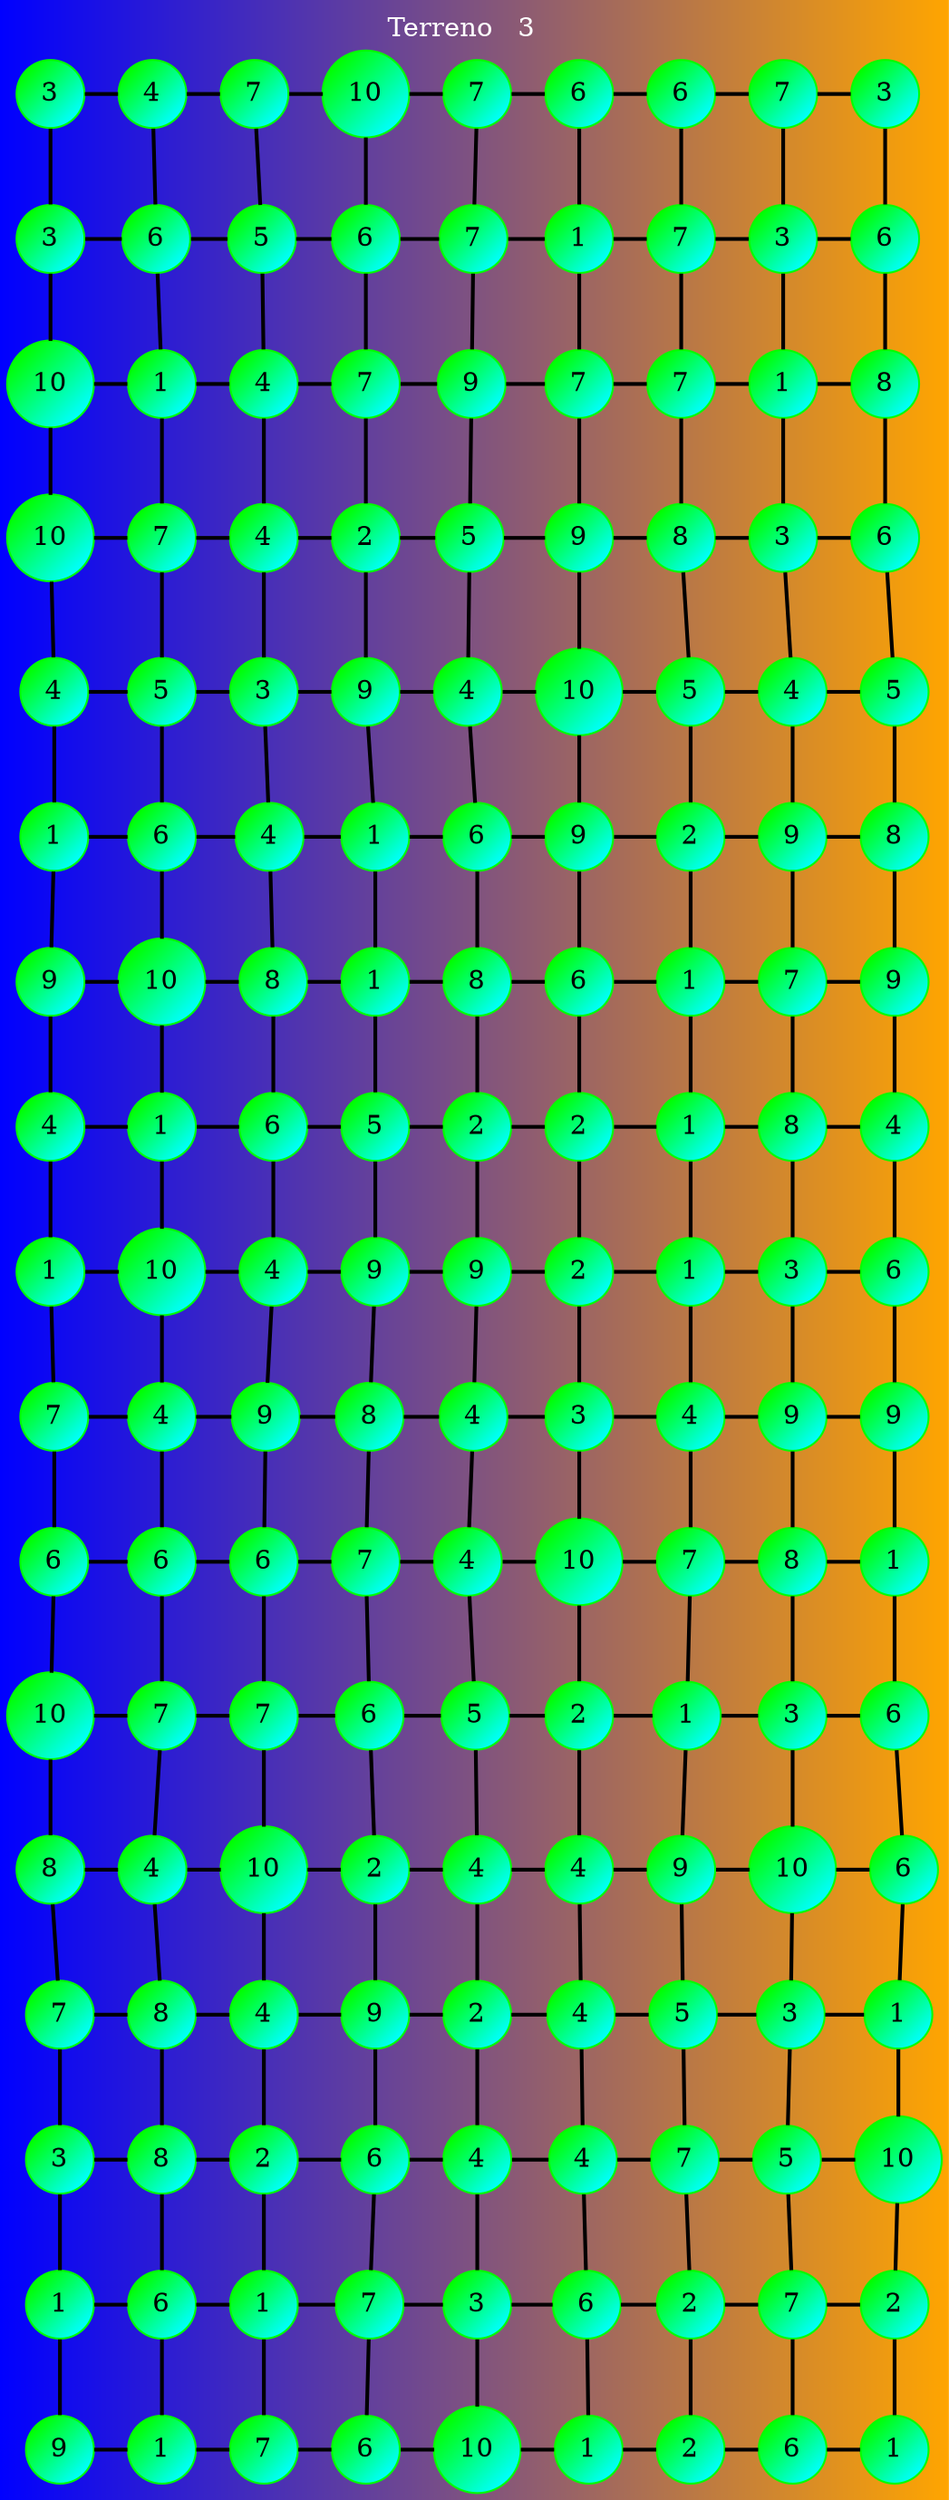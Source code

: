 
        graph grid{
	            layout=dot   
                fontcolor="white" 
                label=" Terreno   3    "    
                labelloc = "t"
                bgcolor="blue:orange"    
                edge [weight=1000 style=radial color=black ]
                node [shape=circle style="filled"  color="green:cyan" gradientangle="315"]
                
                edge [weight=1000 style=bold color=black]

                    1 [ label="3" ]; 
     2 [ label="4" ]; 
     3 [ label="7" ]; 
     4 [ label="10" ]; 
     5 [ label="7" ]; 
     6 [ label="6" ]; 
     7 [ label="6" ]; 
     8 [ label="7" ]; 
     9 [ label="3" ]; 
     10 [ label="3" ]; 
     11 [ label="6" ]; 
     12 [ label="5" ]; 
     13 [ label="6" ]; 
     14 [ label="7" ]; 
     15 [ label="1" ]; 
     16 [ label="7" ]; 
     17 [ label="3" ]; 
     18 [ label="6" ]; 
     19 [ label="10" ]; 
     20 [ label="1" ]; 
     21 [ label="4" ]; 
     22 [ label="7" ]; 
     23 [ label="9" ]; 
     24 [ label="7" ]; 
     25 [ label="7" ]; 
     26 [ label="1" ]; 
     27 [ label="8" ]; 
     28 [ label="10" ]; 
     29 [ label="7" ]; 
     30 [ label="4" ]; 
     31 [ label="2" ]; 
     32 [ label="5" ]; 
     33 [ label="9" ]; 
     34 [ label="8" ]; 
     35 [ label="3" ]; 
     36 [ label="6" ]; 
     37 [ label="4" ]; 
     38 [ label="5" ]; 
     39 [ label="3" ]; 
     40 [ label="9" ]; 
     41 [ label="4" ]; 
     42 [ label="10" ]; 
     43 [ label="5" ]; 
     44 [ label="4" ]; 
     45 [ label="5" ]; 
     46 [ label="1" ]; 
     47 [ label="6" ]; 
     48 [ label="4" ]; 
     49 [ label="1" ]; 
     50 [ label="6" ]; 
     51 [ label="9" ]; 
     52 [ label="2" ]; 
     53 [ label="9" ]; 
     54 [ label="8" ]; 
     55 [ label="9" ]; 
     56 [ label="10" ]; 
     57 [ label="8" ]; 
     58 [ label="1" ]; 
     59 [ label="8" ]; 
     60 [ label="6" ]; 
     61 [ label="1" ]; 
     62 [ label="7" ]; 
     63 [ label="9" ]; 
     64 [ label="4" ]; 
     65 [ label="1" ]; 
     66 [ label="6" ]; 
     67 [ label="5" ]; 
     68 [ label="2" ]; 
     69 [ label="2" ]; 
     70 [ label="1" ]; 
     71 [ label="8" ]; 
     72 [ label="4" ]; 
     73 [ label="1" ]; 
     74 [ label="10" ]; 
     75 [ label="4" ]; 
     76 [ label="9" ]; 
     77 [ label="9" ]; 
     78 [ label="2" ]; 
     79 [ label="1" ]; 
     80 [ label="3" ]; 
     81 [ label="6" ]; 
     82 [ label="7" ]; 
     83 [ label="4" ]; 
     84 [ label="9" ]; 
     85 [ label="8" ]; 
     86 [ label="4" ]; 
     87 [ label="3" ]; 
     88 [ label="4" ]; 
     89 [ label="9" ]; 
     90 [ label="9" ]; 
     91 [ label="6" ]; 
     92 [ label="6" ]; 
     93 [ label="6" ]; 
     94 [ label="7" ]; 
     95 [ label="4" ]; 
     96 [ label="10" ]; 
     97 [ label="7" ]; 
     98 [ label="8" ]; 
     99 [ label="1" ]; 
     100 [ label="10" ]; 
     101 [ label="7" ]; 
     102 [ label="7" ]; 
     103 [ label="6" ]; 
     104 [ label="5" ]; 
     105 [ label="2" ]; 
     106 [ label="1" ]; 
     107 [ label="3" ]; 
     108 [ label="6" ]; 
     109 [ label="8" ]; 
     110 [ label="4" ]; 
     111 [ label="10" ]; 
     112 [ label="2" ]; 
     113 [ label="4" ]; 
     114 [ label="4" ]; 
     115 [ label="9" ]; 
     116 [ label="10" ]; 
     117 [ label="6" ]; 
     118 [ label="7" ]; 
     119 [ label="8" ]; 
     120 [ label="4" ]; 
     121 [ label="9" ]; 
     122 [ label="2" ]; 
     123 [ label="4" ]; 
     124 [ label="5" ]; 
     125 [ label="3" ]; 
     126 [ label="1" ]; 
     127 [ label="3" ]; 
     128 [ label="8" ]; 
     129 [ label="2" ]; 
     130 [ label="6" ]; 
     131 [ label="4" ]; 
     132 [ label="4" ]; 
     133 [ label="7" ]; 
     134 [ label="5" ]; 
     135 [ label="10" ]; 
     136 [ label="1" ]; 
     137 [ label="6" ]; 
     138 [ label="1" ]; 
     139 [ label="7" ]; 
     140 [ label="3" ]; 
     141 [ label="6" ]; 
     142 [ label="2" ]; 
     143 [ label="7" ]; 
     144 [ label="2" ]; 
     145 [ label="9" ]; 
     146 [ label="1" ]; 
     147 [ label="7" ]; 
     148 [ label="6" ]; 
     149 [ label="10" ]; 
     150 [ label="1" ]; 
     151 [ label="2" ]; 
     152 [ label="6" ]; 
     153 [ label="1" ]; 
 rank=same { 1--2--3--4--5--6--7--8--9}
 rank=same {10--11--12--13--14--15--16--17--18}
 rank=same {19--20--21--22--23--24--25--26--27}
 rank=same {28--29--30--31--32--33--34--35--36}
 rank=same {37--38--39--40--41--42--43--44--45}
 rank=same {46--47--48--49--50--51--52--53--54}
 rank=same {55--56--57--58--59--60--61--62--63}
 rank=same {64--65--66--67--68--69--70--71--72}
 rank=same {73--74--75--76--77--78--79--80--81}
 rank=same {82--83--84--85--86--87--88--89--90}
 rank=same {91--92--93--94--95--96--97--98--99}
 rank=same {100--101--102--103--104--105--106--107--108}
 rank=same {109--110--111--112--113--114--115--116--117}
 rank=same {118--119--120--121--122--123--124--125--126}
 rank=same {127--128--129--130--131--132--133--134--135}
 rank=same {136--137--138--139--140--141--142--143--144}
 rank=same {145--146--147--148--149--150--151--152--153}
1--10--19--28--37--46--55--64--73--82--91--100--109--118--127--136--145
2--11--20--29--38--47--56--65--74--83--92--101--110--119--128--137--146
3--12--21--30--39--48--57--66--75--84--93--102--111--120--129--138--147
4--13--22--31--40--49--58--67--76--85--94--103--112--121--130--139--148
5--14--23--32--41--50--59--68--77--86--95--104--113--122--131--140--149
6--15--24--33--42--51--60--69--78--87--96--105--114--123--132--141--150
7--16--25--34--43--52--61--70--79--88--97--106--115--124--133--142--151
8--17--26--35--44--53--62--71--80--89--98--107--116--125--134--143--152
9--18--27--36--45--54--63--72--81--90--99--108--117--126--135--144--153}